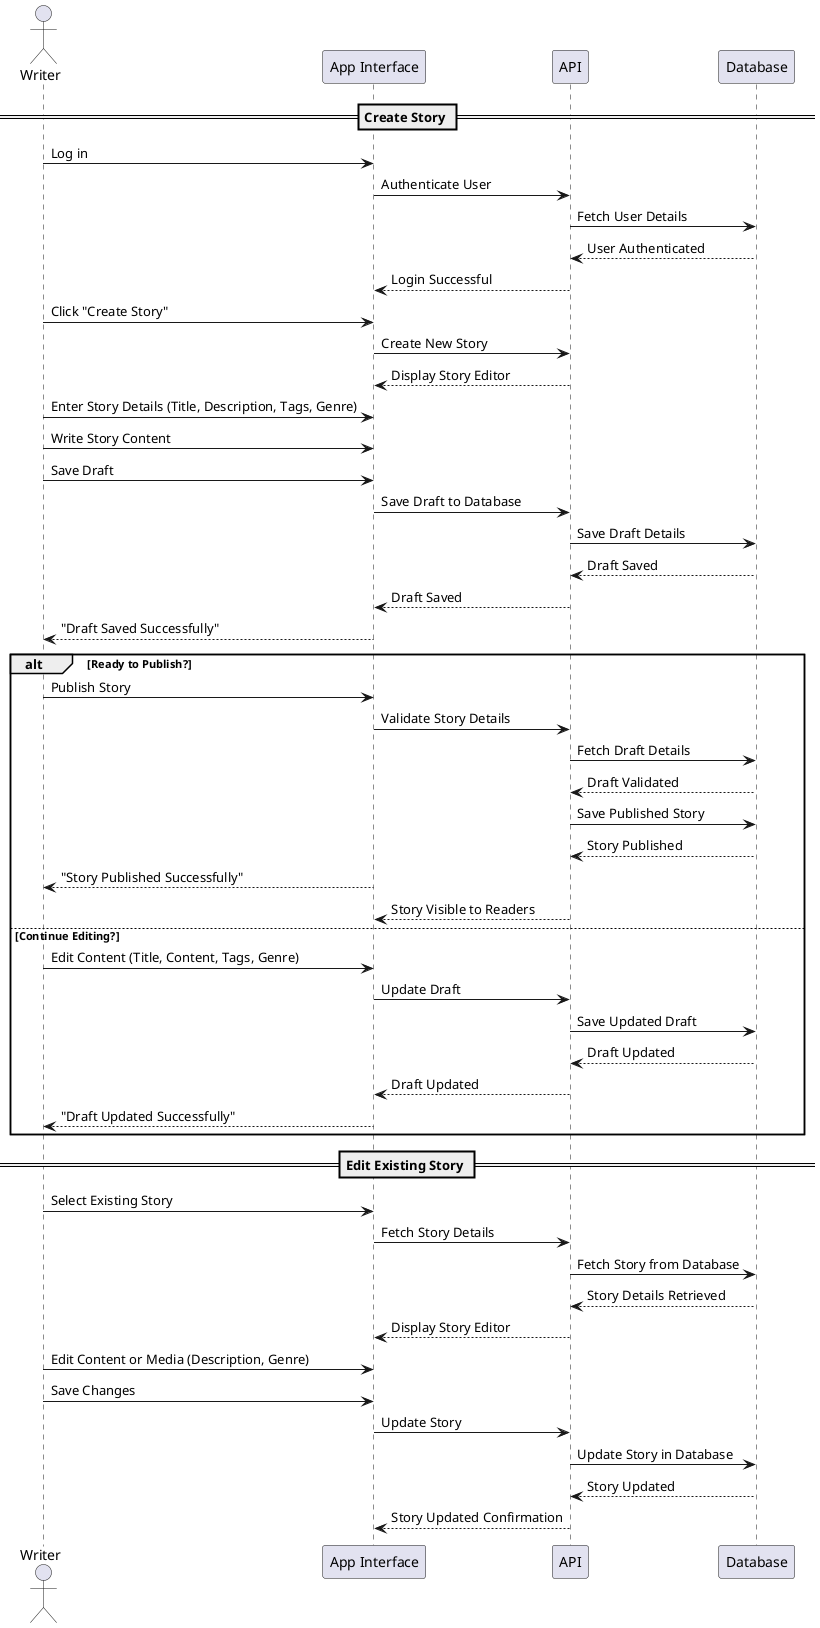 @startuml
'https://plantuml.com/sequence-diagram

@startuml
actor Writer
participant "App Interface" as App
participant "API" as Service
participant "Database" as DB

== Create Story ==
Writer -> App: Log in
App -> Service: Authenticate User
Service -> DB: Fetch User Details
DB --> Service: User Authenticated
Service --> App: Login Successful

Writer -> App: Click "Create Story"
App -> Service: Create New Story
Service --> App: Display Story Editor

Writer -> App: Enter Story Details (Title, Description, Tags, Genre)
Writer -> App: Write Story Content
Writer -> App: Save Draft
App -> Service: Save Draft to Database
Service -> DB: Save Draft Details
DB --> Service: Draft Saved
Service --> App: Draft Saved
App --> Writer: "Draft Saved Successfully"

alt Ready to Publish?
    Writer -> App: Publish Story
    App -> Service: Validate Story Details
    Service -> DB: Fetch Draft Details
    DB --> Service: Draft Validated
    Service -> DB: Save Published Story
    DB --> Service: Story Published
    App --> Writer: "Story Published Successfully"
    Service --> App: Story Visible to Readers
else Continue Editing?
    Writer -> App: Edit Content (Title, Content, Tags, Genre)
    App -> Service: Update Draft
    Service -> DB: Save Updated Draft
    DB --> Service: Draft Updated
    Service --> App: Draft Updated
    App --> Writer: "Draft Updated Successfully"
end

== Edit Existing Story ==
Writer -> App: Select Existing Story
App -> Service: Fetch Story Details
Service -> DB: Fetch Story from Database
DB --> Service: Story Details Retrieved
Service --> App: Display Story Editor

Writer -> App: Edit Content or Media (Description, Genre)
Writer -> App: Save Changes
App -> Service: Update Story
Service -> DB: Update Story in Database
DB --> Service: Story Updated
Service --> App: Story Updated Confirmation

@enduml
